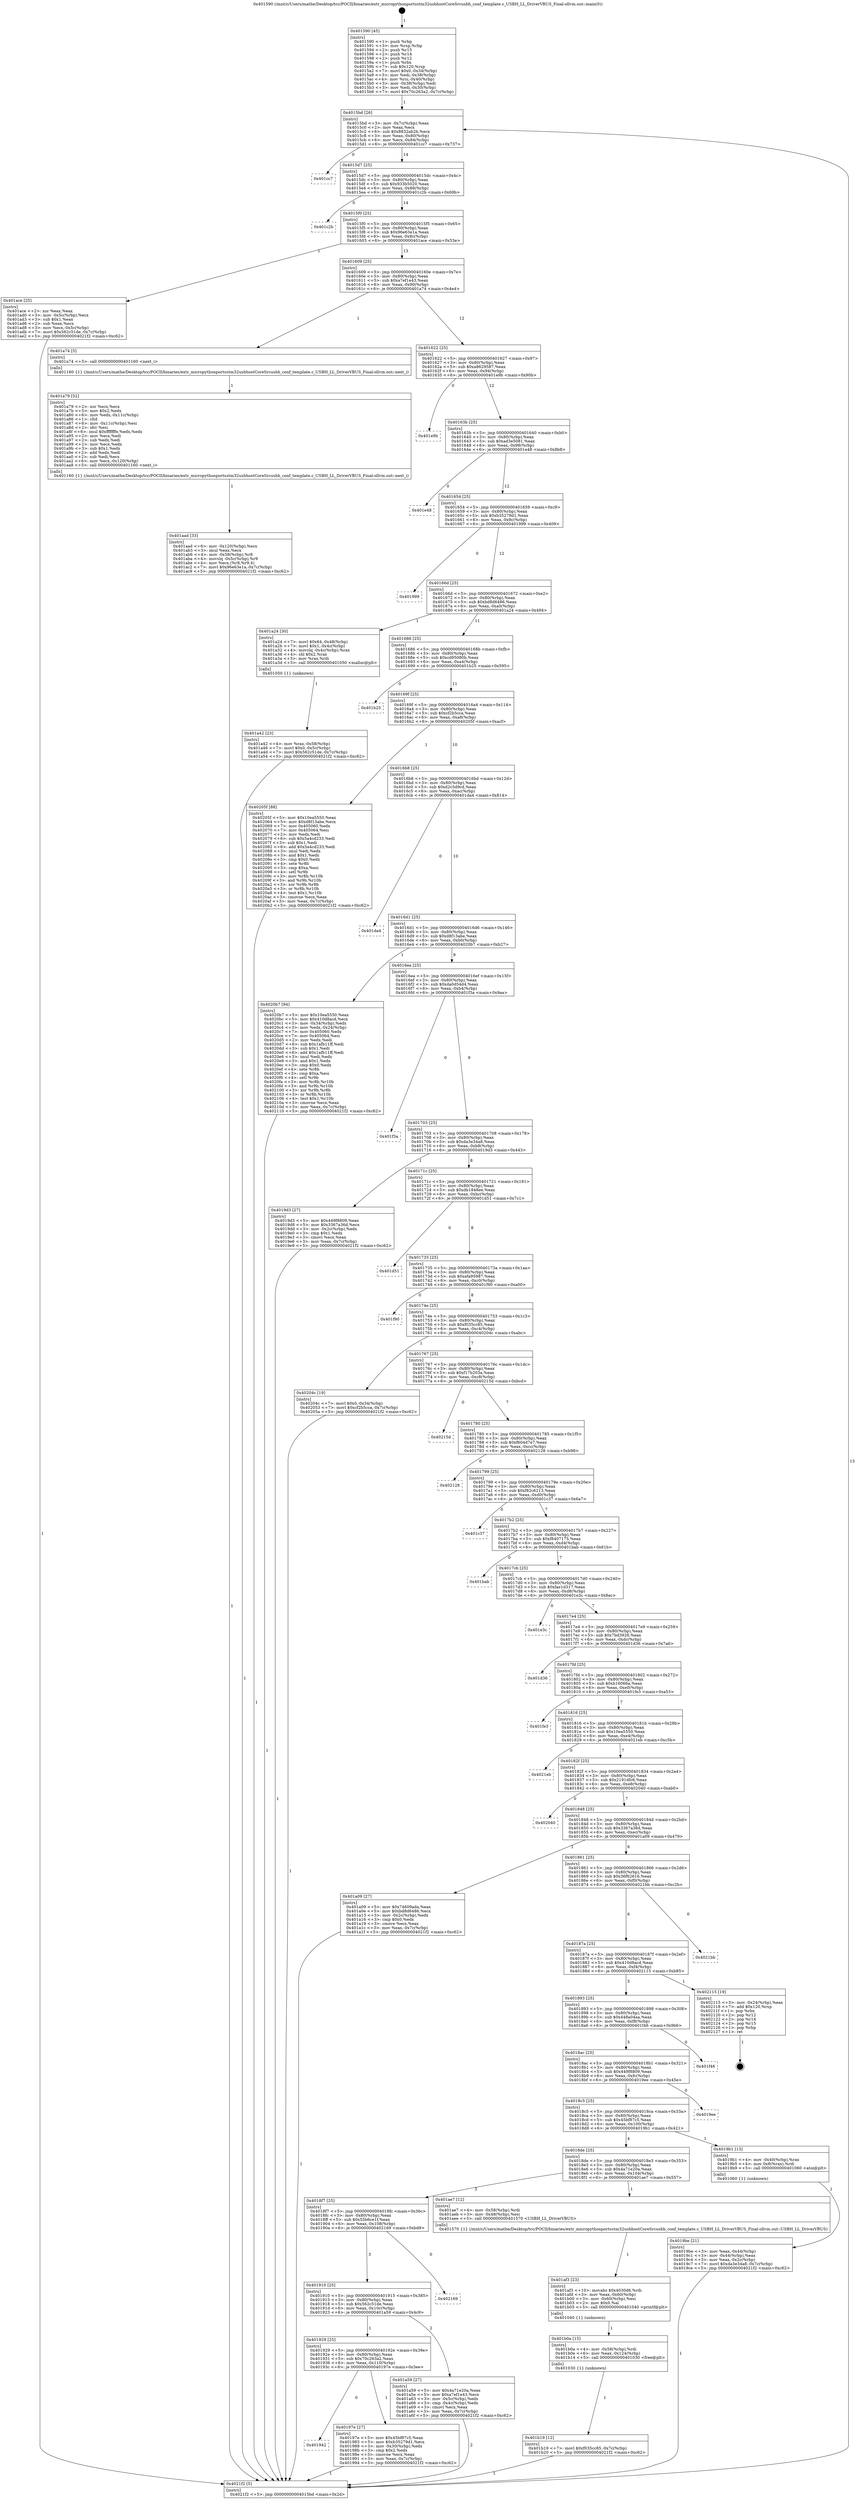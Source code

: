 digraph "0x401590" {
  label = "0x401590 (/mnt/c/Users/mathe/Desktop/tcc/POCII/binaries/extr_micropythonportsstm32usbhostCoreSrcusbh_conf_template.c_USBH_LL_DriverVBUS_Final-ollvm.out::main(0))"
  labelloc = "t"
  node[shape=record]

  Entry [label="",width=0.3,height=0.3,shape=circle,fillcolor=black,style=filled]
  "0x4015bd" [label="{
     0x4015bd [26]\l
     | [instrs]\l
     &nbsp;&nbsp;0x4015bd \<+3\>: mov -0x7c(%rbp),%eax\l
     &nbsp;&nbsp;0x4015c0 \<+2\>: mov %eax,%ecx\l
     &nbsp;&nbsp;0x4015c2 \<+6\>: sub $0x8832ab2b,%ecx\l
     &nbsp;&nbsp;0x4015c8 \<+3\>: mov %eax,-0x80(%rbp)\l
     &nbsp;&nbsp;0x4015cb \<+6\>: mov %ecx,-0x84(%rbp)\l
     &nbsp;&nbsp;0x4015d1 \<+6\>: je 0000000000401cc7 \<main+0x737\>\l
  }"]
  "0x401cc7" [label="{
     0x401cc7\l
  }", style=dashed]
  "0x4015d7" [label="{
     0x4015d7 [25]\l
     | [instrs]\l
     &nbsp;&nbsp;0x4015d7 \<+5\>: jmp 00000000004015dc \<main+0x4c\>\l
     &nbsp;&nbsp;0x4015dc \<+3\>: mov -0x80(%rbp),%eax\l
     &nbsp;&nbsp;0x4015df \<+5\>: sub $0x933b5020,%eax\l
     &nbsp;&nbsp;0x4015e4 \<+6\>: mov %eax,-0x88(%rbp)\l
     &nbsp;&nbsp;0x4015ea \<+6\>: je 0000000000401c2b \<main+0x69b\>\l
  }"]
  Exit [label="",width=0.3,height=0.3,shape=circle,fillcolor=black,style=filled,peripheries=2]
  "0x401c2b" [label="{
     0x401c2b\l
  }", style=dashed]
  "0x4015f0" [label="{
     0x4015f0 [25]\l
     | [instrs]\l
     &nbsp;&nbsp;0x4015f0 \<+5\>: jmp 00000000004015f5 \<main+0x65\>\l
     &nbsp;&nbsp;0x4015f5 \<+3\>: mov -0x80(%rbp),%eax\l
     &nbsp;&nbsp;0x4015f8 \<+5\>: sub $0x96e63e1a,%eax\l
     &nbsp;&nbsp;0x4015fd \<+6\>: mov %eax,-0x8c(%rbp)\l
     &nbsp;&nbsp;0x401603 \<+6\>: je 0000000000401ace \<main+0x53e\>\l
  }"]
  "0x401b19" [label="{
     0x401b19 [12]\l
     | [instrs]\l
     &nbsp;&nbsp;0x401b19 \<+7\>: movl $0xf035cc85,-0x7c(%rbp)\l
     &nbsp;&nbsp;0x401b20 \<+5\>: jmp 00000000004021f2 \<main+0xc62\>\l
  }"]
  "0x401ace" [label="{
     0x401ace [25]\l
     | [instrs]\l
     &nbsp;&nbsp;0x401ace \<+2\>: xor %eax,%eax\l
     &nbsp;&nbsp;0x401ad0 \<+3\>: mov -0x5c(%rbp),%ecx\l
     &nbsp;&nbsp;0x401ad3 \<+3\>: sub $0x1,%eax\l
     &nbsp;&nbsp;0x401ad6 \<+2\>: sub %eax,%ecx\l
     &nbsp;&nbsp;0x401ad8 \<+3\>: mov %ecx,-0x5c(%rbp)\l
     &nbsp;&nbsp;0x401adb \<+7\>: movl $0x562c51de,-0x7c(%rbp)\l
     &nbsp;&nbsp;0x401ae2 \<+5\>: jmp 00000000004021f2 \<main+0xc62\>\l
  }"]
  "0x401609" [label="{
     0x401609 [25]\l
     | [instrs]\l
     &nbsp;&nbsp;0x401609 \<+5\>: jmp 000000000040160e \<main+0x7e\>\l
     &nbsp;&nbsp;0x40160e \<+3\>: mov -0x80(%rbp),%eax\l
     &nbsp;&nbsp;0x401611 \<+5\>: sub $0xa7ef1e43,%eax\l
     &nbsp;&nbsp;0x401616 \<+6\>: mov %eax,-0x90(%rbp)\l
     &nbsp;&nbsp;0x40161c \<+6\>: je 0000000000401a74 \<main+0x4e4\>\l
  }"]
  "0x401b0a" [label="{
     0x401b0a [15]\l
     | [instrs]\l
     &nbsp;&nbsp;0x401b0a \<+4\>: mov -0x58(%rbp),%rdi\l
     &nbsp;&nbsp;0x401b0e \<+6\>: mov %eax,-0x124(%rbp)\l
     &nbsp;&nbsp;0x401b14 \<+5\>: call 0000000000401030 \<free@plt\>\l
     | [calls]\l
     &nbsp;&nbsp;0x401030 \{1\} (unknown)\l
  }"]
  "0x401a74" [label="{
     0x401a74 [5]\l
     | [instrs]\l
     &nbsp;&nbsp;0x401a74 \<+5\>: call 0000000000401160 \<next_i\>\l
     | [calls]\l
     &nbsp;&nbsp;0x401160 \{1\} (/mnt/c/Users/mathe/Desktop/tcc/POCII/binaries/extr_micropythonportsstm32usbhostCoreSrcusbh_conf_template.c_USBH_LL_DriverVBUS_Final-ollvm.out::next_i)\l
  }"]
  "0x401622" [label="{
     0x401622 [25]\l
     | [instrs]\l
     &nbsp;&nbsp;0x401622 \<+5\>: jmp 0000000000401627 \<main+0x97\>\l
     &nbsp;&nbsp;0x401627 \<+3\>: mov -0x80(%rbp),%eax\l
     &nbsp;&nbsp;0x40162a \<+5\>: sub $0xa8629587,%eax\l
     &nbsp;&nbsp;0x40162f \<+6\>: mov %eax,-0x94(%rbp)\l
     &nbsp;&nbsp;0x401635 \<+6\>: je 0000000000401e9b \<main+0x90b\>\l
  }"]
  "0x401af3" [label="{
     0x401af3 [23]\l
     | [instrs]\l
     &nbsp;&nbsp;0x401af3 \<+10\>: movabs $0x4030d6,%rdi\l
     &nbsp;&nbsp;0x401afd \<+3\>: mov %eax,-0x60(%rbp)\l
     &nbsp;&nbsp;0x401b00 \<+3\>: mov -0x60(%rbp),%esi\l
     &nbsp;&nbsp;0x401b03 \<+2\>: mov $0x0,%al\l
     &nbsp;&nbsp;0x401b05 \<+5\>: call 0000000000401040 \<printf@plt\>\l
     | [calls]\l
     &nbsp;&nbsp;0x401040 \{1\} (unknown)\l
  }"]
  "0x401e9b" [label="{
     0x401e9b\l
  }", style=dashed]
  "0x40163b" [label="{
     0x40163b [25]\l
     | [instrs]\l
     &nbsp;&nbsp;0x40163b \<+5\>: jmp 0000000000401640 \<main+0xb0\>\l
     &nbsp;&nbsp;0x401640 \<+3\>: mov -0x80(%rbp),%eax\l
     &nbsp;&nbsp;0x401643 \<+5\>: sub $0xad3e5081,%eax\l
     &nbsp;&nbsp;0x401648 \<+6\>: mov %eax,-0x98(%rbp)\l
     &nbsp;&nbsp;0x40164e \<+6\>: je 0000000000401e48 \<main+0x8b8\>\l
  }"]
  "0x401aad" [label="{
     0x401aad [33]\l
     | [instrs]\l
     &nbsp;&nbsp;0x401aad \<+6\>: mov -0x120(%rbp),%ecx\l
     &nbsp;&nbsp;0x401ab3 \<+3\>: imul %eax,%ecx\l
     &nbsp;&nbsp;0x401ab6 \<+4\>: mov -0x58(%rbp),%r8\l
     &nbsp;&nbsp;0x401aba \<+4\>: movslq -0x5c(%rbp),%r9\l
     &nbsp;&nbsp;0x401abe \<+4\>: mov %ecx,(%r8,%r9,4)\l
     &nbsp;&nbsp;0x401ac2 \<+7\>: movl $0x96e63e1a,-0x7c(%rbp)\l
     &nbsp;&nbsp;0x401ac9 \<+5\>: jmp 00000000004021f2 \<main+0xc62\>\l
  }"]
  "0x401e48" [label="{
     0x401e48\l
  }", style=dashed]
  "0x401654" [label="{
     0x401654 [25]\l
     | [instrs]\l
     &nbsp;&nbsp;0x401654 \<+5\>: jmp 0000000000401659 \<main+0xc9\>\l
     &nbsp;&nbsp;0x401659 \<+3\>: mov -0x80(%rbp),%eax\l
     &nbsp;&nbsp;0x40165c \<+5\>: sub $0xb35279d1,%eax\l
     &nbsp;&nbsp;0x401661 \<+6\>: mov %eax,-0x9c(%rbp)\l
     &nbsp;&nbsp;0x401667 \<+6\>: je 0000000000401999 \<main+0x409\>\l
  }"]
  "0x401a79" [label="{
     0x401a79 [52]\l
     | [instrs]\l
     &nbsp;&nbsp;0x401a79 \<+2\>: xor %ecx,%ecx\l
     &nbsp;&nbsp;0x401a7b \<+5\>: mov $0x2,%edx\l
     &nbsp;&nbsp;0x401a80 \<+6\>: mov %edx,-0x11c(%rbp)\l
     &nbsp;&nbsp;0x401a86 \<+1\>: cltd\l
     &nbsp;&nbsp;0x401a87 \<+6\>: mov -0x11c(%rbp),%esi\l
     &nbsp;&nbsp;0x401a8d \<+2\>: idiv %esi\l
     &nbsp;&nbsp;0x401a8f \<+6\>: imul $0xfffffffe,%edx,%edx\l
     &nbsp;&nbsp;0x401a95 \<+2\>: mov %ecx,%edi\l
     &nbsp;&nbsp;0x401a97 \<+2\>: sub %edx,%edi\l
     &nbsp;&nbsp;0x401a99 \<+2\>: mov %ecx,%edx\l
     &nbsp;&nbsp;0x401a9b \<+3\>: sub $0x1,%edx\l
     &nbsp;&nbsp;0x401a9e \<+2\>: add %edx,%edi\l
     &nbsp;&nbsp;0x401aa0 \<+2\>: sub %edi,%ecx\l
     &nbsp;&nbsp;0x401aa2 \<+6\>: mov %ecx,-0x120(%rbp)\l
     &nbsp;&nbsp;0x401aa8 \<+5\>: call 0000000000401160 \<next_i\>\l
     | [calls]\l
     &nbsp;&nbsp;0x401160 \{1\} (/mnt/c/Users/mathe/Desktop/tcc/POCII/binaries/extr_micropythonportsstm32usbhostCoreSrcusbh_conf_template.c_USBH_LL_DriverVBUS_Final-ollvm.out::next_i)\l
  }"]
  "0x401999" [label="{
     0x401999\l
  }", style=dashed]
  "0x40166d" [label="{
     0x40166d [25]\l
     | [instrs]\l
     &nbsp;&nbsp;0x40166d \<+5\>: jmp 0000000000401672 \<main+0xe2\>\l
     &nbsp;&nbsp;0x401672 \<+3\>: mov -0x80(%rbp),%eax\l
     &nbsp;&nbsp;0x401675 \<+5\>: sub $0xbd8d6486,%eax\l
     &nbsp;&nbsp;0x40167a \<+6\>: mov %eax,-0xa0(%rbp)\l
     &nbsp;&nbsp;0x401680 \<+6\>: je 0000000000401a24 \<main+0x494\>\l
  }"]
  "0x401a42" [label="{
     0x401a42 [23]\l
     | [instrs]\l
     &nbsp;&nbsp;0x401a42 \<+4\>: mov %rax,-0x58(%rbp)\l
     &nbsp;&nbsp;0x401a46 \<+7\>: movl $0x0,-0x5c(%rbp)\l
     &nbsp;&nbsp;0x401a4d \<+7\>: movl $0x562c51de,-0x7c(%rbp)\l
     &nbsp;&nbsp;0x401a54 \<+5\>: jmp 00000000004021f2 \<main+0xc62\>\l
  }"]
  "0x401a24" [label="{
     0x401a24 [30]\l
     | [instrs]\l
     &nbsp;&nbsp;0x401a24 \<+7\>: movl $0x64,-0x48(%rbp)\l
     &nbsp;&nbsp;0x401a2b \<+7\>: movl $0x1,-0x4c(%rbp)\l
     &nbsp;&nbsp;0x401a32 \<+4\>: movslq -0x4c(%rbp),%rax\l
     &nbsp;&nbsp;0x401a36 \<+4\>: shl $0x2,%rax\l
     &nbsp;&nbsp;0x401a3a \<+3\>: mov %rax,%rdi\l
     &nbsp;&nbsp;0x401a3d \<+5\>: call 0000000000401050 \<malloc@plt\>\l
     | [calls]\l
     &nbsp;&nbsp;0x401050 \{1\} (unknown)\l
  }"]
  "0x401686" [label="{
     0x401686 [25]\l
     | [instrs]\l
     &nbsp;&nbsp;0x401686 \<+5\>: jmp 000000000040168b \<main+0xfb\>\l
     &nbsp;&nbsp;0x40168b \<+3\>: mov -0x80(%rbp),%eax\l
     &nbsp;&nbsp;0x40168e \<+5\>: sub $0xcd95080b,%eax\l
     &nbsp;&nbsp;0x401693 \<+6\>: mov %eax,-0xa4(%rbp)\l
     &nbsp;&nbsp;0x401699 \<+6\>: je 0000000000401b25 \<main+0x595\>\l
  }"]
  "0x4019be" [label="{
     0x4019be [21]\l
     | [instrs]\l
     &nbsp;&nbsp;0x4019be \<+3\>: mov %eax,-0x44(%rbp)\l
     &nbsp;&nbsp;0x4019c1 \<+3\>: mov -0x44(%rbp),%eax\l
     &nbsp;&nbsp;0x4019c4 \<+3\>: mov %eax,-0x2c(%rbp)\l
     &nbsp;&nbsp;0x4019c7 \<+7\>: movl $0xda3e34a8,-0x7c(%rbp)\l
     &nbsp;&nbsp;0x4019ce \<+5\>: jmp 00000000004021f2 \<main+0xc62\>\l
  }"]
  "0x401b25" [label="{
     0x401b25\l
  }", style=dashed]
  "0x40169f" [label="{
     0x40169f [25]\l
     | [instrs]\l
     &nbsp;&nbsp;0x40169f \<+5\>: jmp 00000000004016a4 \<main+0x114\>\l
     &nbsp;&nbsp;0x4016a4 \<+3\>: mov -0x80(%rbp),%eax\l
     &nbsp;&nbsp;0x4016a7 \<+5\>: sub $0xcf2b5cca,%eax\l
     &nbsp;&nbsp;0x4016ac \<+6\>: mov %eax,-0xa8(%rbp)\l
     &nbsp;&nbsp;0x4016b2 \<+6\>: je 000000000040205f \<main+0xacf\>\l
  }"]
  "0x401590" [label="{
     0x401590 [45]\l
     | [instrs]\l
     &nbsp;&nbsp;0x401590 \<+1\>: push %rbp\l
     &nbsp;&nbsp;0x401591 \<+3\>: mov %rsp,%rbp\l
     &nbsp;&nbsp;0x401594 \<+2\>: push %r15\l
     &nbsp;&nbsp;0x401596 \<+2\>: push %r14\l
     &nbsp;&nbsp;0x401598 \<+2\>: push %r12\l
     &nbsp;&nbsp;0x40159a \<+1\>: push %rbx\l
     &nbsp;&nbsp;0x40159b \<+7\>: sub $0x120,%rsp\l
     &nbsp;&nbsp;0x4015a2 \<+7\>: movl $0x0,-0x34(%rbp)\l
     &nbsp;&nbsp;0x4015a9 \<+3\>: mov %edi,-0x38(%rbp)\l
     &nbsp;&nbsp;0x4015ac \<+4\>: mov %rsi,-0x40(%rbp)\l
     &nbsp;&nbsp;0x4015b0 \<+3\>: mov -0x38(%rbp),%edi\l
     &nbsp;&nbsp;0x4015b3 \<+3\>: mov %edi,-0x30(%rbp)\l
     &nbsp;&nbsp;0x4015b6 \<+7\>: movl $0x70c263a2,-0x7c(%rbp)\l
  }"]
  "0x40205f" [label="{
     0x40205f [88]\l
     | [instrs]\l
     &nbsp;&nbsp;0x40205f \<+5\>: mov $0x10ea5550,%eax\l
     &nbsp;&nbsp;0x402064 \<+5\>: mov $0xd8f13abe,%ecx\l
     &nbsp;&nbsp;0x402069 \<+7\>: mov 0x405060,%edx\l
     &nbsp;&nbsp;0x402070 \<+7\>: mov 0x405064,%esi\l
     &nbsp;&nbsp;0x402077 \<+2\>: mov %edx,%edi\l
     &nbsp;&nbsp;0x402079 \<+6\>: sub $0x5a4cd233,%edi\l
     &nbsp;&nbsp;0x40207f \<+3\>: sub $0x1,%edi\l
     &nbsp;&nbsp;0x402082 \<+6\>: add $0x5a4cd233,%edi\l
     &nbsp;&nbsp;0x402088 \<+3\>: imul %edi,%edx\l
     &nbsp;&nbsp;0x40208b \<+3\>: and $0x1,%edx\l
     &nbsp;&nbsp;0x40208e \<+3\>: cmp $0x0,%edx\l
     &nbsp;&nbsp;0x402091 \<+4\>: sete %r8b\l
     &nbsp;&nbsp;0x402095 \<+3\>: cmp $0xa,%esi\l
     &nbsp;&nbsp;0x402098 \<+4\>: setl %r9b\l
     &nbsp;&nbsp;0x40209c \<+3\>: mov %r8b,%r10b\l
     &nbsp;&nbsp;0x40209f \<+3\>: and %r9b,%r10b\l
     &nbsp;&nbsp;0x4020a2 \<+3\>: xor %r9b,%r8b\l
     &nbsp;&nbsp;0x4020a5 \<+3\>: or %r8b,%r10b\l
     &nbsp;&nbsp;0x4020a8 \<+4\>: test $0x1,%r10b\l
     &nbsp;&nbsp;0x4020ac \<+3\>: cmovne %ecx,%eax\l
     &nbsp;&nbsp;0x4020af \<+3\>: mov %eax,-0x7c(%rbp)\l
     &nbsp;&nbsp;0x4020b2 \<+5\>: jmp 00000000004021f2 \<main+0xc62\>\l
  }"]
  "0x4016b8" [label="{
     0x4016b8 [25]\l
     | [instrs]\l
     &nbsp;&nbsp;0x4016b8 \<+5\>: jmp 00000000004016bd \<main+0x12d\>\l
     &nbsp;&nbsp;0x4016bd \<+3\>: mov -0x80(%rbp),%eax\l
     &nbsp;&nbsp;0x4016c0 \<+5\>: sub $0xd2c5d9cd,%eax\l
     &nbsp;&nbsp;0x4016c5 \<+6\>: mov %eax,-0xac(%rbp)\l
     &nbsp;&nbsp;0x4016cb \<+6\>: je 0000000000401da4 \<main+0x814\>\l
  }"]
  "0x4021f2" [label="{
     0x4021f2 [5]\l
     | [instrs]\l
     &nbsp;&nbsp;0x4021f2 \<+5\>: jmp 00000000004015bd \<main+0x2d\>\l
  }"]
  "0x401da4" [label="{
     0x401da4\l
  }", style=dashed]
  "0x4016d1" [label="{
     0x4016d1 [25]\l
     | [instrs]\l
     &nbsp;&nbsp;0x4016d1 \<+5\>: jmp 00000000004016d6 \<main+0x146\>\l
     &nbsp;&nbsp;0x4016d6 \<+3\>: mov -0x80(%rbp),%eax\l
     &nbsp;&nbsp;0x4016d9 \<+5\>: sub $0xd8f13abe,%eax\l
     &nbsp;&nbsp;0x4016de \<+6\>: mov %eax,-0xb0(%rbp)\l
     &nbsp;&nbsp;0x4016e4 \<+6\>: je 00000000004020b7 \<main+0xb27\>\l
  }"]
  "0x401942" [label="{
     0x401942\l
  }", style=dashed]
  "0x4020b7" [label="{
     0x4020b7 [94]\l
     | [instrs]\l
     &nbsp;&nbsp;0x4020b7 \<+5\>: mov $0x10ea5550,%eax\l
     &nbsp;&nbsp;0x4020bc \<+5\>: mov $0x410d8acd,%ecx\l
     &nbsp;&nbsp;0x4020c1 \<+3\>: mov -0x34(%rbp),%edx\l
     &nbsp;&nbsp;0x4020c4 \<+3\>: mov %edx,-0x24(%rbp)\l
     &nbsp;&nbsp;0x4020c7 \<+7\>: mov 0x405060,%edx\l
     &nbsp;&nbsp;0x4020ce \<+7\>: mov 0x405064,%esi\l
     &nbsp;&nbsp;0x4020d5 \<+2\>: mov %edx,%edi\l
     &nbsp;&nbsp;0x4020d7 \<+6\>: sub $0x1afb11ff,%edi\l
     &nbsp;&nbsp;0x4020dd \<+3\>: sub $0x1,%edi\l
     &nbsp;&nbsp;0x4020e0 \<+6\>: add $0x1afb11ff,%edi\l
     &nbsp;&nbsp;0x4020e6 \<+3\>: imul %edi,%edx\l
     &nbsp;&nbsp;0x4020e9 \<+3\>: and $0x1,%edx\l
     &nbsp;&nbsp;0x4020ec \<+3\>: cmp $0x0,%edx\l
     &nbsp;&nbsp;0x4020ef \<+4\>: sete %r8b\l
     &nbsp;&nbsp;0x4020f3 \<+3\>: cmp $0xa,%esi\l
     &nbsp;&nbsp;0x4020f6 \<+4\>: setl %r9b\l
     &nbsp;&nbsp;0x4020fa \<+3\>: mov %r8b,%r10b\l
     &nbsp;&nbsp;0x4020fd \<+3\>: and %r9b,%r10b\l
     &nbsp;&nbsp;0x402100 \<+3\>: xor %r9b,%r8b\l
     &nbsp;&nbsp;0x402103 \<+3\>: or %r8b,%r10b\l
     &nbsp;&nbsp;0x402106 \<+4\>: test $0x1,%r10b\l
     &nbsp;&nbsp;0x40210a \<+3\>: cmovne %ecx,%eax\l
     &nbsp;&nbsp;0x40210d \<+3\>: mov %eax,-0x7c(%rbp)\l
     &nbsp;&nbsp;0x402110 \<+5\>: jmp 00000000004021f2 \<main+0xc62\>\l
  }"]
  "0x4016ea" [label="{
     0x4016ea [25]\l
     | [instrs]\l
     &nbsp;&nbsp;0x4016ea \<+5\>: jmp 00000000004016ef \<main+0x15f\>\l
     &nbsp;&nbsp;0x4016ef \<+3\>: mov -0x80(%rbp),%eax\l
     &nbsp;&nbsp;0x4016f2 \<+5\>: sub $0xda0d54d4,%eax\l
     &nbsp;&nbsp;0x4016f7 \<+6\>: mov %eax,-0xb4(%rbp)\l
     &nbsp;&nbsp;0x4016fd \<+6\>: je 0000000000401f3a \<main+0x9aa\>\l
  }"]
  "0x40197e" [label="{
     0x40197e [27]\l
     | [instrs]\l
     &nbsp;&nbsp;0x40197e \<+5\>: mov $0x45bf87c5,%eax\l
     &nbsp;&nbsp;0x401983 \<+5\>: mov $0xb35279d1,%ecx\l
     &nbsp;&nbsp;0x401988 \<+3\>: mov -0x30(%rbp),%edx\l
     &nbsp;&nbsp;0x40198b \<+3\>: cmp $0x2,%edx\l
     &nbsp;&nbsp;0x40198e \<+3\>: cmovne %ecx,%eax\l
     &nbsp;&nbsp;0x401991 \<+3\>: mov %eax,-0x7c(%rbp)\l
     &nbsp;&nbsp;0x401994 \<+5\>: jmp 00000000004021f2 \<main+0xc62\>\l
  }"]
  "0x401f3a" [label="{
     0x401f3a\l
  }", style=dashed]
  "0x401703" [label="{
     0x401703 [25]\l
     | [instrs]\l
     &nbsp;&nbsp;0x401703 \<+5\>: jmp 0000000000401708 \<main+0x178\>\l
     &nbsp;&nbsp;0x401708 \<+3\>: mov -0x80(%rbp),%eax\l
     &nbsp;&nbsp;0x40170b \<+5\>: sub $0xda3e34a8,%eax\l
     &nbsp;&nbsp;0x401710 \<+6\>: mov %eax,-0xb8(%rbp)\l
     &nbsp;&nbsp;0x401716 \<+6\>: je 00000000004019d3 \<main+0x443\>\l
  }"]
  "0x401929" [label="{
     0x401929 [25]\l
     | [instrs]\l
     &nbsp;&nbsp;0x401929 \<+5\>: jmp 000000000040192e \<main+0x39e\>\l
     &nbsp;&nbsp;0x40192e \<+3\>: mov -0x80(%rbp),%eax\l
     &nbsp;&nbsp;0x401931 \<+5\>: sub $0x70c263a2,%eax\l
     &nbsp;&nbsp;0x401936 \<+6\>: mov %eax,-0x110(%rbp)\l
     &nbsp;&nbsp;0x40193c \<+6\>: je 000000000040197e \<main+0x3ee\>\l
  }"]
  "0x4019d3" [label="{
     0x4019d3 [27]\l
     | [instrs]\l
     &nbsp;&nbsp;0x4019d3 \<+5\>: mov $0x449f8809,%eax\l
     &nbsp;&nbsp;0x4019d8 \<+5\>: mov $0x3367a36d,%ecx\l
     &nbsp;&nbsp;0x4019dd \<+3\>: mov -0x2c(%rbp),%edx\l
     &nbsp;&nbsp;0x4019e0 \<+3\>: cmp $0x1,%edx\l
     &nbsp;&nbsp;0x4019e3 \<+3\>: cmovl %ecx,%eax\l
     &nbsp;&nbsp;0x4019e6 \<+3\>: mov %eax,-0x7c(%rbp)\l
     &nbsp;&nbsp;0x4019e9 \<+5\>: jmp 00000000004021f2 \<main+0xc62\>\l
  }"]
  "0x40171c" [label="{
     0x40171c [25]\l
     | [instrs]\l
     &nbsp;&nbsp;0x40171c \<+5\>: jmp 0000000000401721 \<main+0x191\>\l
     &nbsp;&nbsp;0x401721 \<+3\>: mov -0x80(%rbp),%eax\l
     &nbsp;&nbsp;0x401724 \<+5\>: sub $0xdb1848ee,%eax\l
     &nbsp;&nbsp;0x401729 \<+6\>: mov %eax,-0xbc(%rbp)\l
     &nbsp;&nbsp;0x40172f \<+6\>: je 0000000000401d51 \<main+0x7c1\>\l
  }"]
  "0x401a59" [label="{
     0x401a59 [27]\l
     | [instrs]\l
     &nbsp;&nbsp;0x401a59 \<+5\>: mov $0x4a71e20a,%eax\l
     &nbsp;&nbsp;0x401a5e \<+5\>: mov $0xa7ef1e43,%ecx\l
     &nbsp;&nbsp;0x401a63 \<+3\>: mov -0x5c(%rbp),%edx\l
     &nbsp;&nbsp;0x401a66 \<+3\>: cmp -0x4c(%rbp),%edx\l
     &nbsp;&nbsp;0x401a69 \<+3\>: cmovl %ecx,%eax\l
     &nbsp;&nbsp;0x401a6c \<+3\>: mov %eax,-0x7c(%rbp)\l
     &nbsp;&nbsp;0x401a6f \<+5\>: jmp 00000000004021f2 \<main+0xc62\>\l
  }"]
  "0x401d51" [label="{
     0x401d51\l
  }", style=dashed]
  "0x401735" [label="{
     0x401735 [25]\l
     | [instrs]\l
     &nbsp;&nbsp;0x401735 \<+5\>: jmp 000000000040173a \<main+0x1aa\>\l
     &nbsp;&nbsp;0x40173a \<+3\>: mov -0x80(%rbp),%eax\l
     &nbsp;&nbsp;0x40173d \<+5\>: sub $0xefa95987,%eax\l
     &nbsp;&nbsp;0x401742 \<+6\>: mov %eax,-0xc0(%rbp)\l
     &nbsp;&nbsp;0x401748 \<+6\>: je 0000000000401f90 \<main+0xa00\>\l
  }"]
  "0x401910" [label="{
     0x401910 [25]\l
     | [instrs]\l
     &nbsp;&nbsp;0x401910 \<+5\>: jmp 0000000000401915 \<main+0x385\>\l
     &nbsp;&nbsp;0x401915 \<+3\>: mov -0x80(%rbp),%eax\l
     &nbsp;&nbsp;0x401918 \<+5\>: sub $0x562c51de,%eax\l
     &nbsp;&nbsp;0x40191d \<+6\>: mov %eax,-0x10c(%rbp)\l
     &nbsp;&nbsp;0x401923 \<+6\>: je 0000000000401a59 \<main+0x4c9\>\l
  }"]
  "0x401f90" [label="{
     0x401f90\l
  }", style=dashed]
  "0x40174e" [label="{
     0x40174e [25]\l
     | [instrs]\l
     &nbsp;&nbsp;0x40174e \<+5\>: jmp 0000000000401753 \<main+0x1c3\>\l
     &nbsp;&nbsp;0x401753 \<+3\>: mov -0x80(%rbp),%eax\l
     &nbsp;&nbsp;0x401756 \<+5\>: sub $0xf035cc85,%eax\l
     &nbsp;&nbsp;0x40175b \<+6\>: mov %eax,-0xc4(%rbp)\l
     &nbsp;&nbsp;0x401761 \<+6\>: je 000000000040204c \<main+0xabc\>\l
  }"]
  "0x402169" [label="{
     0x402169\l
  }", style=dashed]
  "0x40204c" [label="{
     0x40204c [19]\l
     | [instrs]\l
     &nbsp;&nbsp;0x40204c \<+7\>: movl $0x0,-0x34(%rbp)\l
     &nbsp;&nbsp;0x402053 \<+7\>: movl $0xcf2b5cca,-0x7c(%rbp)\l
     &nbsp;&nbsp;0x40205a \<+5\>: jmp 00000000004021f2 \<main+0xc62\>\l
  }"]
  "0x401767" [label="{
     0x401767 [25]\l
     | [instrs]\l
     &nbsp;&nbsp;0x401767 \<+5\>: jmp 000000000040176c \<main+0x1dc\>\l
     &nbsp;&nbsp;0x40176c \<+3\>: mov -0x80(%rbp),%eax\l
     &nbsp;&nbsp;0x40176f \<+5\>: sub $0xf17b203a,%eax\l
     &nbsp;&nbsp;0x401774 \<+6\>: mov %eax,-0xc8(%rbp)\l
     &nbsp;&nbsp;0x40177a \<+6\>: je 000000000040215d \<main+0xbcd\>\l
  }"]
  "0x4018f7" [label="{
     0x4018f7 [25]\l
     | [instrs]\l
     &nbsp;&nbsp;0x4018f7 \<+5\>: jmp 00000000004018fc \<main+0x36c\>\l
     &nbsp;&nbsp;0x4018fc \<+3\>: mov -0x80(%rbp),%eax\l
     &nbsp;&nbsp;0x4018ff \<+5\>: sub $0x55b6ce1f,%eax\l
     &nbsp;&nbsp;0x401904 \<+6\>: mov %eax,-0x108(%rbp)\l
     &nbsp;&nbsp;0x40190a \<+6\>: je 0000000000402169 \<main+0xbd9\>\l
  }"]
  "0x40215d" [label="{
     0x40215d\l
  }", style=dashed]
  "0x401780" [label="{
     0x401780 [25]\l
     | [instrs]\l
     &nbsp;&nbsp;0x401780 \<+5\>: jmp 0000000000401785 \<main+0x1f5\>\l
     &nbsp;&nbsp;0x401785 \<+3\>: mov -0x80(%rbp),%eax\l
     &nbsp;&nbsp;0x401788 \<+5\>: sub $0xf604d7e7,%eax\l
     &nbsp;&nbsp;0x40178d \<+6\>: mov %eax,-0xcc(%rbp)\l
     &nbsp;&nbsp;0x401793 \<+6\>: je 0000000000402128 \<main+0xb98\>\l
  }"]
  "0x401ae7" [label="{
     0x401ae7 [12]\l
     | [instrs]\l
     &nbsp;&nbsp;0x401ae7 \<+4\>: mov -0x58(%rbp),%rdi\l
     &nbsp;&nbsp;0x401aeb \<+3\>: mov -0x48(%rbp),%esi\l
     &nbsp;&nbsp;0x401aee \<+5\>: call 0000000000401570 \<USBH_LL_DriverVBUS\>\l
     | [calls]\l
     &nbsp;&nbsp;0x401570 \{1\} (/mnt/c/Users/mathe/Desktop/tcc/POCII/binaries/extr_micropythonportsstm32usbhostCoreSrcusbh_conf_template.c_USBH_LL_DriverVBUS_Final-ollvm.out::USBH_LL_DriverVBUS)\l
  }"]
  "0x402128" [label="{
     0x402128\l
  }", style=dashed]
  "0x401799" [label="{
     0x401799 [25]\l
     | [instrs]\l
     &nbsp;&nbsp;0x401799 \<+5\>: jmp 000000000040179e \<main+0x20e\>\l
     &nbsp;&nbsp;0x40179e \<+3\>: mov -0x80(%rbp),%eax\l
     &nbsp;&nbsp;0x4017a1 \<+5\>: sub $0xf82c6213,%eax\l
     &nbsp;&nbsp;0x4017a6 \<+6\>: mov %eax,-0xd0(%rbp)\l
     &nbsp;&nbsp;0x4017ac \<+6\>: je 0000000000401c37 \<main+0x6a7\>\l
  }"]
  "0x4018de" [label="{
     0x4018de [25]\l
     | [instrs]\l
     &nbsp;&nbsp;0x4018de \<+5\>: jmp 00000000004018e3 \<main+0x353\>\l
     &nbsp;&nbsp;0x4018e3 \<+3\>: mov -0x80(%rbp),%eax\l
     &nbsp;&nbsp;0x4018e6 \<+5\>: sub $0x4a71e20a,%eax\l
     &nbsp;&nbsp;0x4018eb \<+6\>: mov %eax,-0x104(%rbp)\l
     &nbsp;&nbsp;0x4018f1 \<+6\>: je 0000000000401ae7 \<main+0x557\>\l
  }"]
  "0x401c37" [label="{
     0x401c37\l
  }", style=dashed]
  "0x4017b2" [label="{
     0x4017b2 [25]\l
     | [instrs]\l
     &nbsp;&nbsp;0x4017b2 \<+5\>: jmp 00000000004017b7 \<main+0x227\>\l
     &nbsp;&nbsp;0x4017b7 \<+3\>: mov -0x80(%rbp),%eax\l
     &nbsp;&nbsp;0x4017ba \<+5\>: sub $0xf8407175,%eax\l
     &nbsp;&nbsp;0x4017bf \<+6\>: mov %eax,-0xd4(%rbp)\l
     &nbsp;&nbsp;0x4017c5 \<+6\>: je 0000000000401bab \<main+0x61b\>\l
  }"]
  "0x4019b1" [label="{
     0x4019b1 [13]\l
     | [instrs]\l
     &nbsp;&nbsp;0x4019b1 \<+4\>: mov -0x40(%rbp),%rax\l
     &nbsp;&nbsp;0x4019b5 \<+4\>: mov 0x8(%rax),%rdi\l
     &nbsp;&nbsp;0x4019b9 \<+5\>: call 0000000000401060 \<atoi@plt\>\l
     | [calls]\l
     &nbsp;&nbsp;0x401060 \{1\} (unknown)\l
  }"]
  "0x401bab" [label="{
     0x401bab\l
  }", style=dashed]
  "0x4017cb" [label="{
     0x4017cb [25]\l
     | [instrs]\l
     &nbsp;&nbsp;0x4017cb \<+5\>: jmp 00000000004017d0 \<main+0x240\>\l
     &nbsp;&nbsp;0x4017d0 \<+3\>: mov -0x80(%rbp),%eax\l
     &nbsp;&nbsp;0x4017d3 \<+5\>: sub $0xfae1d317,%eax\l
     &nbsp;&nbsp;0x4017d8 \<+6\>: mov %eax,-0xd8(%rbp)\l
     &nbsp;&nbsp;0x4017de \<+6\>: je 0000000000401e3c \<main+0x8ac\>\l
  }"]
  "0x4018c5" [label="{
     0x4018c5 [25]\l
     | [instrs]\l
     &nbsp;&nbsp;0x4018c5 \<+5\>: jmp 00000000004018ca \<main+0x33a\>\l
     &nbsp;&nbsp;0x4018ca \<+3\>: mov -0x80(%rbp),%eax\l
     &nbsp;&nbsp;0x4018cd \<+5\>: sub $0x45bf87c5,%eax\l
     &nbsp;&nbsp;0x4018d2 \<+6\>: mov %eax,-0x100(%rbp)\l
     &nbsp;&nbsp;0x4018d8 \<+6\>: je 00000000004019b1 \<main+0x421\>\l
  }"]
  "0x401e3c" [label="{
     0x401e3c\l
  }", style=dashed]
  "0x4017e4" [label="{
     0x4017e4 [25]\l
     | [instrs]\l
     &nbsp;&nbsp;0x4017e4 \<+5\>: jmp 00000000004017e9 \<main+0x259\>\l
     &nbsp;&nbsp;0x4017e9 \<+3\>: mov -0x80(%rbp),%eax\l
     &nbsp;&nbsp;0x4017ec \<+5\>: sub $0x7bd3926,%eax\l
     &nbsp;&nbsp;0x4017f1 \<+6\>: mov %eax,-0xdc(%rbp)\l
     &nbsp;&nbsp;0x4017f7 \<+6\>: je 0000000000401d36 \<main+0x7a6\>\l
  }"]
  "0x4019ee" [label="{
     0x4019ee\l
  }", style=dashed]
  "0x401d36" [label="{
     0x401d36\l
  }", style=dashed]
  "0x4017fd" [label="{
     0x4017fd [25]\l
     | [instrs]\l
     &nbsp;&nbsp;0x4017fd \<+5\>: jmp 0000000000401802 \<main+0x272\>\l
     &nbsp;&nbsp;0x401802 \<+3\>: mov -0x80(%rbp),%eax\l
     &nbsp;&nbsp;0x401805 \<+5\>: sub $0xb16066a,%eax\l
     &nbsp;&nbsp;0x40180a \<+6\>: mov %eax,-0xe0(%rbp)\l
     &nbsp;&nbsp;0x401810 \<+6\>: je 0000000000401fe3 \<main+0xa53\>\l
  }"]
  "0x4018ac" [label="{
     0x4018ac [25]\l
     | [instrs]\l
     &nbsp;&nbsp;0x4018ac \<+5\>: jmp 00000000004018b1 \<main+0x321\>\l
     &nbsp;&nbsp;0x4018b1 \<+3\>: mov -0x80(%rbp),%eax\l
     &nbsp;&nbsp;0x4018b4 \<+5\>: sub $0x449f8809,%eax\l
     &nbsp;&nbsp;0x4018b9 \<+6\>: mov %eax,-0xfc(%rbp)\l
     &nbsp;&nbsp;0x4018bf \<+6\>: je 00000000004019ee \<main+0x45e\>\l
  }"]
  "0x401fe3" [label="{
     0x401fe3\l
  }", style=dashed]
  "0x401816" [label="{
     0x401816 [25]\l
     | [instrs]\l
     &nbsp;&nbsp;0x401816 \<+5\>: jmp 000000000040181b \<main+0x28b\>\l
     &nbsp;&nbsp;0x40181b \<+3\>: mov -0x80(%rbp),%eax\l
     &nbsp;&nbsp;0x40181e \<+5\>: sub $0x10ea5550,%eax\l
     &nbsp;&nbsp;0x401823 \<+6\>: mov %eax,-0xe4(%rbp)\l
     &nbsp;&nbsp;0x401829 \<+6\>: je 00000000004021eb \<main+0xc5b\>\l
  }"]
  "0x401f46" [label="{
     0x401f46\l
  }", style=dashed]
  "0x4021eb" [label="{
     0x4021eb\l
  }", style=dashed]
  "0x40182f" [label="{
     0x40182f [25]\l
     | [instrs]\l
     &nbsp;&nbsp;0x40182f \<+5\>: jmp 0000000000401834 \<main+0x2a4\>\l
     &nbsp;&nbsp;0x401834 \<+3\>: mov -0x80(%rbp),%eax\l
     &nbsp;&nbsp;0x401837 \<+5\>: sub $0x2191dfc6,%eax\l
     &nbsp;&nbsp;0x40183c \<+6\>: mov %eax,-0xe8(%rbp)\l
     &nbsp;&nbsp;0x401842 \<+6\>: je 0000000000402040 \<main+0xab0\>\l
  }"]
  "0x401893" [label="{
     0x401893 [25]\l
     | [instrs]\l
     &nbsp;&nbsp;0x401893 \<+5\>: jmp 0000000000401898 \<main+0x308\>\l
     &nbsp;&nbsp;0x401898 \<+3\>: mov -0x80(%rbp),%eax\l
     &nbsp;&nbsp;0x40189b \<+5\>: sub $0x448a04aa,%eax\l
     &nbsp;&nbsp;0x4018a0 \<+6\>: mov %eax,-0xf8(%rbp)\l
     &nbsp;&nbsp;0x4018a6 \<+6\>: je 0000000000401f46 \<main+0x9b6\>\l
  }"]
  "0x402040" [label="{
     0x402040\l
  }", style=dashed]
  "0x401848" [label="{
     0x401848 [25]\l
     | [instrs]\l
     &nbsp;&nbsp;0x401848 \<+5\>: jmp 000000000040184d \<main+0x2bd\>\l
     &nbsp;&nbsp;0x40184d \<+3\>: mov -0x80(%rbp),%eax\l
     &nbsp;&nbsp;0x401850 \<+5\>: sub $0x3367a36d,%eax\l
     &nbsp;&nbsp;0x401855 \<+6\>: mov %eax,-0xec(%rbp)\l
     &nbsp;&nbsp;0x40185b \<+6\>: je 0000000000401a09 \<main+0x479\>\l
  }"]
  "0x402115" [label="{
     0x402115 [19]\l
     | [instrs]\l
     &nbsp;&nbsp;0x402115 \<+3\>: mov -0x24(%rbp),%eax\l
     &nbsp;&nbsp;0x402118 \<+7\>: add $0x120,%rsp\l
     &nbsp;&nbsp;0x40211f \<+1\>: pop %rbx\l
     &nbsp;&nbsp;0x402120 \<+2\>: pop %r12\l
     &nbsp;&nbsp;0x402122 \<+2\>: pop %r14\l
     &nbsp;&nbsp;0x402124 \<+2\>: pop %r15\l
     &nbsp;&nbsp;0x402126 \<+1\>: pop %rbp\l
     &nbsp;&nbsp;0x402127 \<+1\>: ret\l
  }"]
  "0x401a09" [label="{
     0x401a09 [27]\l
     | [instrs]\l
     &nbsp;&nbsp;0x401a09 \<+5\>: mov $0x74609ada,%eax\l
     &nbsp;&nbsp;0x401a0e \<+5\>: mov $0xbd8d6486,%ecx\l
     &nbsp;&nbsp;0x401a13 \<+3\>: mov -0x2c(%rbp),%edx\l
     &nbsp;&nbsp;0x401a16 \<+3\>: cmp $0x0,%edx\l
     &nbsp;&nbsp;0x401a19 \<+3\>: cmove %ecx,%eax\l
     &nbsp;&nbsp;0x401a1c \<+3\>: mov %eax,-0x7c(%rbp)\l
     &nbsp;&nbsp;0x401a1f \<+5\>: jmp 00000000004021f2 \<main+0xc62\>\l
  }"]
  "0x401861" [label="{
     0x401861 [25]\l
     | [instrs]\l
     &nbsp;&nbsp;0x401861 \<+5\>: jmp 0000000000401866 \<main+0x2d6\>\l
     &nbsp;&nbsp;0x401866 \<+3\>: mov -0x80(%rbp),%eax\l
     &nbsp;&nbsp;0x401869 \<+5\>: sub $0x36f62616,%eax\l
     &nbsp;&nbsp;0x40186e \<+6\>: mov %eax,-0xf0(%rbp)\l
     &nbsp;&nbsp;0x401874 \<+6\>: je 00000000004021bb \<main+0xc2b\>\l
  }"]
  "0x40187a" [label="{
     0x40187a [25]\l
     | [instrs]\l
     &nbsp;&nbsp;0x40187a \<+5\>: jmp 000000000040187f \<main+0x2ef\>\l
     &nbsp;&nbsp;0x40187f \<+3\>: mov -0x80(%rbp),%eax\l
     &nbsp;&nbsp;0x401882 \<+5\>: sub $0x410d8acd,%eax\l
     &nbsp;&nbsp;0x401887 \<+6\>: mov %eax,-0xf4(%rbp)\l
     &nbsp;&nbsp;0x40188d \<+6\>: je 0000000000402115 \<main+0xb85\>\l
  }"]
  "0x4021bb" [label="{
     0x4021bb\l
  }", style=dashed]
  Entry -> "0x401590" [label=" 1"]
  "0x4015bd" -> "0x401cc7" [label=" 0"]
  "0x4015bd" -> "0x4015d7" [label=" 14"]
  "0x402115" -> Exit [label=" 1"]
  "0x4015d7" -> "0x401c2b" [label=" 0"]
  "0x4015d7" -> "0x4015f0" [label=" 14"]
  "0x4020b7" -> "0x4021f2" [label=" 1"]
  "0x4015f0" -> "0x401ace" [label=" 1"]
  "0x4015f0" -> "0x401609" [label=" 13"]
  "0x40205f" -> "0x4021f2" [label=" 1"]
  "0x401609" -> "0x401a74" [label=" 1"]
  "0x401609" -> "0x401622" [label=" 12"]
  "0x40204c" -> "0x4021f2" [label=" 1"]
  "0x401622" -> "0x401e9b" [label=" 0"]
  "0x401622" -> "0x40163b" [label=" 12"]
  "0x401b19" -> "0x4021f2" [label=" 1"]
  "0x40163b" -> "0x401e48" [label=" 0"]
  "0x40163b" -> "0x401654" [label=" 12"]
  "0x401b0a" -> "0x401b19" [label=" 1"]
  "0x401654" -> "0x401999" [label=" 0"]
  "0x401654" -> "0x40166d" [label=" 12"]
  "0x401af3" -> "0x401b0a" [label=" 1"]
  "0x40166d" -> "0x401a24" [label=" 1"]
  "0x40166d" -> "0x401686" [label=" 11"]
  "0x401ae7" -> "0x401af3" [label=" 1"]
  "0x401686" -> "0x401b25" [label=" 0"]
  "0x401686" -> "0x40169f" [label=" 11"]
  "0x401ace" -> "0x4021f2" [label=" 1"]
  "0x40169f" -> "0x40205f" [label=" 1"]
  "0x40169f" -> "0x4016b8" [label=" 10"]
  "0x401aad" -> "0x4021f2" [label=" 1"]
  "0x4016b8" -> "0x401da4" [label=" 0"]
  "0x4016b8" -> "0x4016d1" [label=" 10"]
  "0x401a79" -> "0x401aad" [label=" 1"]
  "0x4016d1" -> "0x4020b7" [label=" 1"]
  "0x4016d1" -> "0x4016ea" [label=" 9"]
  "0x401a74" -> "0x401a79" [label=" 1"]
  "0x4016ea" -> "0x401f3a" [label=" 0"]
  "0x4016ea" -> "0x401703" [label=" 9"]
  "0x401a59" -> "0x4021f2" [label=" 2"]
  "0x401703" -> "0x4019d3" [label=" 1"]
  "0x401703" -> "0x40171c" [label=" 8"]
  "0x401a24" -> "0x401a42" [label=" 1"]
  "0x40171c" -> "0x401d51" [label=" 0"]
  "0x40171c" -> "0x401735" [label=" 8"]
  "0x401a09" -> "0x4021f2" [label=" 1"]
  "0x401735" -> "0x401f90" [label=" 0"]
  "0x401735" -> "0x40174e" [label=" 8"]
  "0x4019be" -> "0x4021f2" [label=" 1"]
  "0x40174e" -> "0x40204c" [label=" 1"]
  "0x40174e" -> "0x401767" [label=" 7"]
  "0x4019b1" -> "0x4019be" [label=" 1"]
  "0x401767" -> "0x40215d" [label=" 0"]
  "0x401767" -> "0x401780" [label=" 7"]
  "0x401590" -> "0x4015bd" [label=" 1"]
  "0x401780" -> "0x402128" [label=" 0"]
  "0x401780" -> "0x401799" [label=" 7"]
  "0x40197e" -> "0x4021f2" [label=" 1"]
  "0x401799" -> "0x401c37" [label=" 0"]
  "0x401799" -> "0x4017b2" [label=" 7"]
  "0x401929" -> "0x40197e" [label=" 1"]
  "0x4017b2" -> "0x401bab" [label=" 0"]
  "0x4017b2" -> "0x4017cb" [label=" 7"]
  "0x401a42" -> "0x4021f2" [label=" 1"]
  "0x4017cb" -> "0x401e3c" [label=" 0"]
  "0x4017cb" -> "0x4017e4" [label=" 7"]
  "0x401910" -> "0x401a59" [label=" 2"]
  "0x4017e4" -> "0x401d36" [label=" 0"]
  "0x4017e4" -> "0x4017fd" [label=" 7"]
  "0x4019d3" -> "0x4021f2" [label=" 1"]
  "0x4017fd" -> "0x401fe3" [label=" 0"]
  "0x4017fd" -> "0x401816" [label=" 7"]
  "0x4018f7" -> "0x402169" [label=" 0"]
  "0x401816" -> "0x4021eb" [label=" 0"]
  "0x401816" -> "0x40182f" [label=" 7"]
  "0x4021f2" -> "0x4015bd" [label=" 13"]
  "0x40182f" -> "0x402040" [label=" 0"]
  "0x40182f" -> "0x401848" [label=" 7"]
  "0x4018de" -> "0x401ae7" [label=" 1"]
  "0x401848" -> "0x401a09" [label=" 1"]
  "0x401848" -> "0x401861" [label=" 6"]
  "0x401929" -> "0x401942" [label=" 0"]
  "0x401861" -> "0x4021bb" [label=" 0"]
  "0x401861" -> "0x40187a" [label=" 6"]
  "0x4018c5" -> "0x4018de" [label=" 4"]
  "0x40187a" -> "0x402115" [label=" 1"]
  "0x40187a" -> "0x401893" [label=" 5"]
  "0x4018de" -> "0x4018f7" [label=" 3"]
  "0x401893" -> "0x401f46" [label=" 0"]
  "0x401893" -> "0x4018ac" [label=" 5"]
  "0x4018f7" -> "0x401910" [label=" 3"]
  "0x4018ac" -> "0x4019ee" [label=" 0"]
  "0x4018ac" -> "0x4018c5" [label=" 5"]
  "0x401910" -> "0x401929" [label=" 1"]
  "0x4018c5" -> "0x4019b1" [label=" 1"]
}
